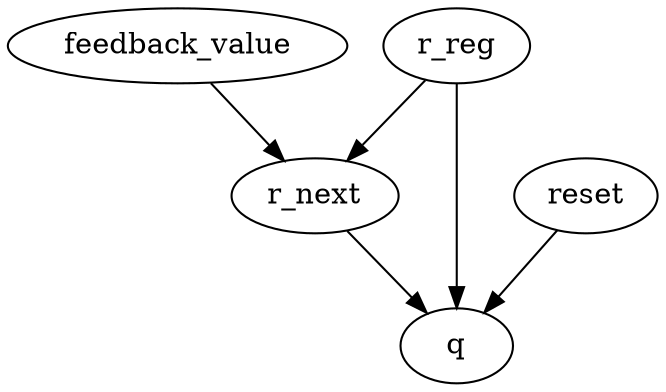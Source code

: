 strict digraph "" {
	r_reg -> r_next	[weight=1.0];
	r_reg -> q	[weight=1.0];
	r_next -> q	[weight=1.0];
	feedback_value -> r_next	[weight=1.0];
	reset -> q	[weight=1.0];
}
